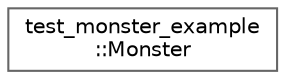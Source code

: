 digraph "类继承关系图"
{
 // LATEX_PDF_SIZE
  bgcolor="transparent";
  edge [fontname=Helvetica,fontsize=10,labelfontname=Helvetica,labelfontsize=10];
  node [fontname=Helvetica,fontsize=10,shape=box,height=0.2,width=0.4];
  rankdir="LR";
  Node0 [id="Node000000",label="test_monster_example\l::Monster",height=0.2,width=0.4,color="grey40", fillcolor="white", style="filled",URL="$structtest__monster__example_1_1_monster.html",tooltip=" "];
}
